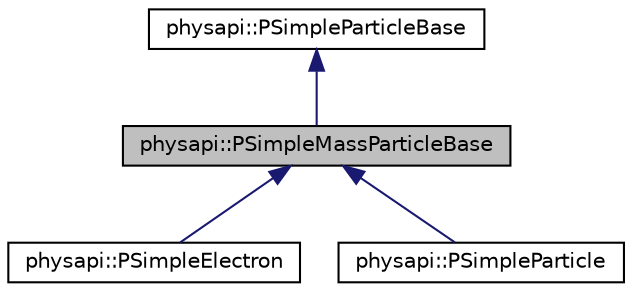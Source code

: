 digraph "physapi::PSimpleMassParticleBase"
{
 // LATEX_PDF_SIZE
  edge [fontname="Helvetica",fontsize="10",labelfontname="Helvetica",labelfontsize="10"];
  node [fontname="Helvetica",fontsize="10",shape=record];
  Node1 [label="physapi::PSimpleMassParticleBase",height=0.2,width=0.4,color="black", fillcolor="grey75", style="filled", fontcolor="black",tooltip="This is the base class for all classical particles that have an inertial mass."];
  Node2 -> Node1 [dir="back",color="midnightblue",fontsize="10",style="solid",fontname="Helvetica"];
  Node2 [label="physapi::PSimpleParticleBase",height=0.2,width=0.4,color="black", fillcolor="white", style="filled",URL="$classphysapi_1_1_p_simple_particle_base.html",tooltip="This is the base class for all classical particles."];
  Node1 -> Node3 [dir="back",color="midnightblue",fontsize="10",style="solid",fontname="Helvetica"];
  Node3 [label="physapi::PSimpleElectron",height=0.2,width=0.4,color="black", fillcolor="white", style="filled",URL="$classphysapi_1_1_p_simple_electron.html",tooltip="This class represents a simple electron."];
  Node1 -> Node4 [dir="back",color="midnightblue",fontsize="10",style="solid",fontname="Helvetica"];
  Node4 [label="physapi::PSimpleParticle",height=0.2,width=0.4,color="black", fillcolor="white", style="filled",URL="$classphysapi_1_1_p_simple_particle.html",tooltip="This class represents a simple particle."];
}
